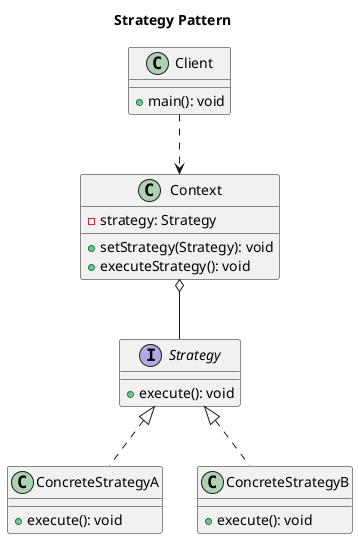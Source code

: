 @startuml
title Strategy Pattern

interface Strategy {
  + execute(): void
}

class ConcreteStrategyA implements Strategy {
  + execute(): void
}

class ConcreteStrategyB implements Strategy {
  + execute(): void
}

class Context {
  - strategy: Strategy
  + setStrategy(Strategy): void
  + executeStrategy(): void
}

class Client {
  + main(): void
}

Context o-- Strategy
Client ..> Context

@enduml